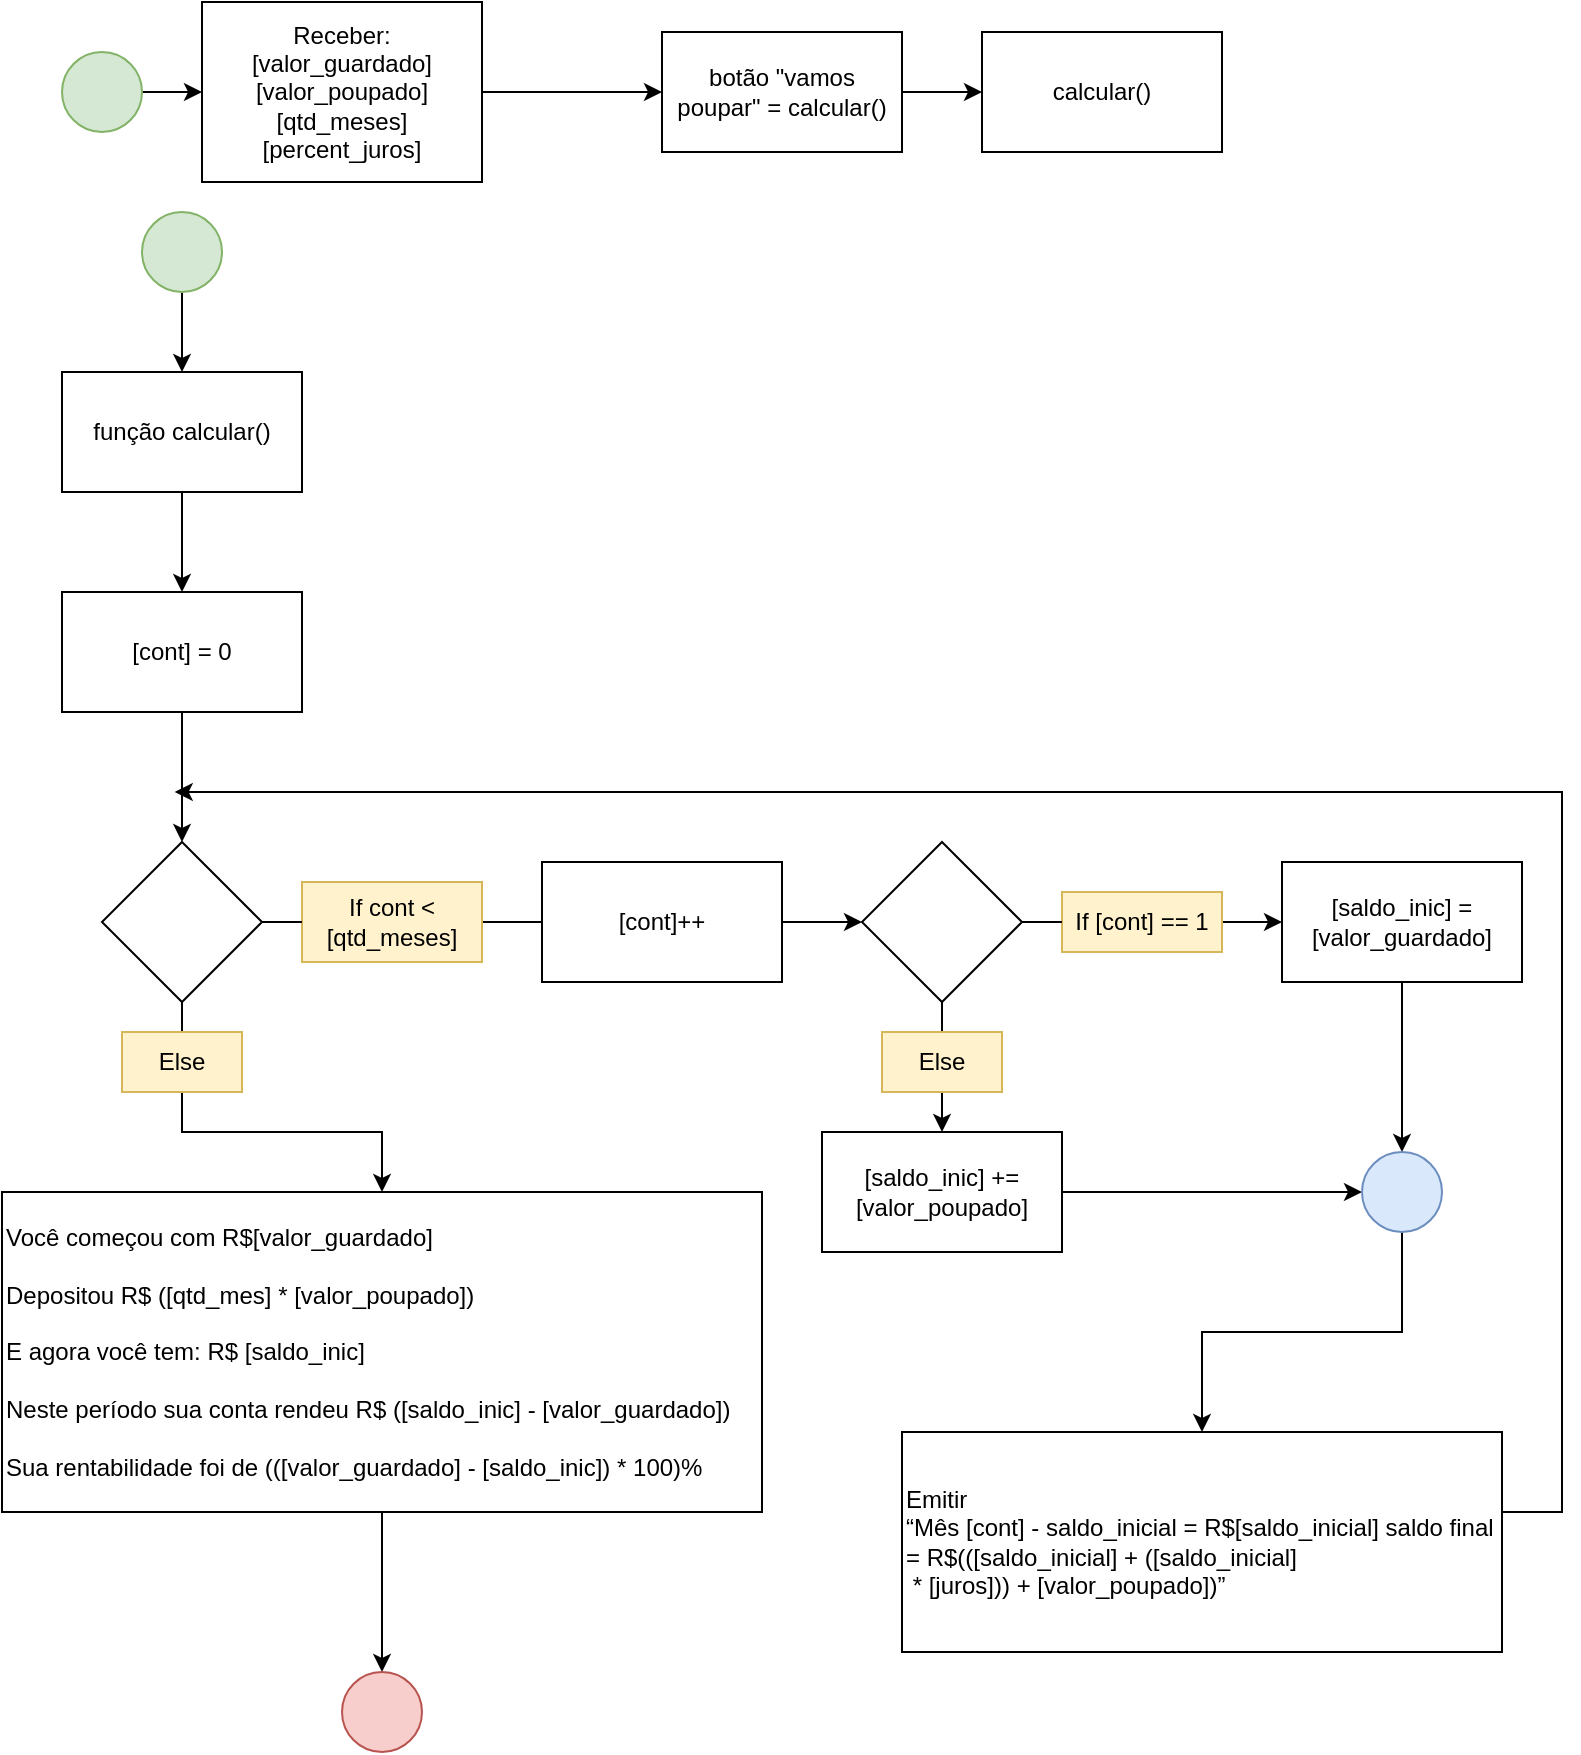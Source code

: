 <mxfile version="20.4.2" type="device"><diagram id="8QijscK_PRPNhOK7DP-N" name="Página-1"><mxGraphModel dx="744" dy="422" grid="1" gridSize="10" guides="1" tooltips="1" connect="1" arrows="1" fold="1" page="1" pageScale="1" pageWidth="827" pageHeight="1169" math="0" shadow="0"><root><mxCell id="0"/><mxCell id="1" parent="0"/><mxCell id="HTmrhJUxczRqYsQc9MUX-3" value="" style="edgeStyle=orthogonalEdgeStyle;rounded=0;orthogonalLoop=1;jettySize=auto;html=1;" parent="1" source="HTmrhJUxczRqYsQc9MUX-1" target="HTmrhJUxczRqYsQc9MUX-2" edge="1"><mxGeometry relative="1" as="geometry"/></mxCell><mxCell id="HTmrhJUxczRqYsQc9MUX-1" value="" style="ellipse;whiteSpace=wrap;html=1;aspect=fixed;fillColor=#d5e8d4;strokeColor=#82b366;" parent="1" vertex="1"><mxGeometry x="40" y="40" width="40" height="40" as="geometry"/></mxCell><mxCell id="HTmrhJUxczRqYsQc9MUX-5" value="" style="edgeStyle=orthogonalEdgeStyle;rounded=0;orthogonalLoop=1;jettySize=auto;html=1;" parent="1" source="HTmrhJUxczRqYsQc9MUX-2" target="HTmrhJUxczRqYsQc9MUX-4" edge="1"><mxGeometry relative="1" as="geometry"/></mxCell><mxCell id="HTmrhJUxczRqYsQc9MUX-2" value="Receber:&lt;br&gt;[valor_guardado]&lt;br&gt;[valor_poupado]&lt;br&gt;[qtd_meses]&lt;br&gt;[percent_juros]" style="whiteSpace=wrap;html=1;" parent="1" vertex="1"><mxGeometry x="110" y="15" width="140" height="90" as="geometry"/></mxCell><mxCell id="HTmrhJUxczRqYsQc9MUX-8" value="" style="edgeStyle=orthogonalEdgeStyle;rounded=0;orthogonalLoop=1;jettySize=auto;html=1;" parent="1" source="HTmrhJUxczRqYsQc9MUX-4" target="HTmrhJUxczRqYsQc9MUX-7" edge="1"><mxGeometry relative="1" as="geometry"/></mxCell><mxCell id="HTmrhJUxczRqYsQc9MUX-4" value="botão &quot;vamos poupar&quot;&amp;nbsp;= calcular()" style="whiteSpace=wrap;html=1;" parent="1" vertex="1"><mxGeometry x="340" y="30" width="120" height="60" as="geometry"/></mxCell><mxCell id="HTmrhJUxczRqYsQc9MUX-10" value="" style="edgeStyle=orthogonalEdgeStyle;rounded=0;orthogonalLoop=1;jettySize=auto;html=1;" parent="1" source="HTmrhJUxczRqYsQc9MUX-6" target="HTmrhJUxczRqYsQc9MUX-9" edge="1"><mxGeometry relative="1" as="geometry"/></mxCell><mxCell id="HTmrhJUxczRqYsQc9MUX-6" value="" style="ellipse;whiteSpace=wrap;html=1;aspect=fixed;fillColor=#d5e8d4;strokeColor=#82b366;" parent="1" vertex="1"><mxGeometry x="80" y="120" width="40" height="40" as="geometry"/></mxCell><mxCell id="HTmrhJUxczRqYsQc9MUX-7" value="calcular()" style="whiteSpace=wrap;html=1;" parent="1" vertex="1"><mxGeometry x="500" y="30" width="120" height="60" as="geometry"/></mxCell><mxCell id="HTmrhJUxczRqYsQc9MUX-16" value="" style="edgeStyle=orthogonalEdgeStyle;rounded=0;orthogonalLoop=1;jettySize=auto;html=1;" parent="1" source="HTmrhJUxczRqYsQc9MUX-9" target="HTmrhJUxczRqYsQc9MUX-15" edge="1"><mxGeometry relative="1" as="geometry"/></mxCell><mxCell id="HTmrhJUxczRqYsQc9MUX-9" value="função calcular()" style="whiteSpace=wrap;html=1;" parent="1" vertex="1"><mxGeometry x="40" y="200" width="120" height="60" as="geometry"/></mxCell><mxCell id="HTmrhJUxczRqYsQc9MUX-18" value="" style="edgeStyle=orthogonalEdgeStyle;rounded=0;orthogonalLoop=1;jettySize=auto;html=1;" parent="1" source="HTmrhJUxczRqYsQc9MUX-15" target="HTmrhJUxczRqYsQc9MUX-17" edge="1"><mxGeometry relative="1" as="geometry"/></mxCell><mxCell id="HTmrhJUxczRqYsQc9MUX-15" value="[cont] = 0" style="whiteSpace=wrap;html=1;" parent="1" vertex="1"><mxGeometry x="40" y="310" width="120" height="60" as="geometry"/></mxCell><mxCell id="HTmrhJUxczRqYsQc9MUX-24" style="edgeStyle=orthogonalEdgeStyle;rounded=0;orthogonalLoop=1;jettySize=auto;html=1;startArrow=none;" parent="1" source="HTmrhJUxczRqYsQc9MUX-21" edge="1"><mxGeometry relative="1" as="geometry"><mxPoint x="300" y="475" as="targetPoint"/></mxGeometry></mxCell><mxCell id="Xc-HVeYc7KhgqyCtwGnb-4" value="" style="edgeStyle=orthogonalEdgeStyle;rounded=0;orthogonalLoop=1;jettySize=auto;html=1;" edge="1" parent="1" source="HTmrhJUxczRqYsQc9MUX-17" target="Xc-HVeYc7KhgqyCtwGnb-3"><mxGeometry relative="1" as="geometry"><Array as="points"><mxPoint x="100" y="580"/><mxPoint x="200" y="580"/></Array></mxGeometry></mxCell><mxCell id="HTmrhJUxczRqYsQc9MUX-17" value="" style="rhombus;whiteSpace=wrap;html=1;" parent="1" vertex="1"><mxGeometry x="60" y="435" width="80" height="80" as="geometry"/></mxCell><mxCell id="Xc-HVeYc7KhgqyCtwGnb-2" style="edgeStyle=orthogonalEdgeStyle;rounded=0;orthogonalLoop=1;jettySize=auto;html=1;" edge="1" parent="1" source="HTmrhJUxczRqYsQc9MUX-19"><mxGeometry relative="1" as="geometry"><mxPoint x="96.364" y="410" as="targetPoint"/><Array as="points"><mxPoint x="790" y="770"/><mxPoint x="790" y="410"/></Array></mxGeometry></mxCell><mxCell id="HTmrhJUxczRqYsQc9MUX-19" value="Emitir&lt;br&gt;“Mês [cont] - saldo_inicial = R$[saldo_inicial] saldo final = R$(([saldo_inicial] + ([saldo_inicial]&lt;br&gt;&amp;nbsp;* [juros])) + [valor_poupado])”" style="whiteSpace=wrap;html=1;align=left;" parent="1" vertex="1"><mxGeometry x="460" y="730" width="300" height="110" as="geometry"/></mxCell><mxCell id="HTmrhJUxczRqYsQc9MUX-32" style="edgeStyle=orthogonalEdgeStyle;rounded=0;orthogonalLoop=1;jettySize=auto;html=1;entryX=0;entryY=0.5;entryDx=0;entryDy=0;startArrow=none;" parent="1" source="HTmrhJUxczRqYsQc9MUX-30" target="HTmrhJUxczRqYsQc9MUX-31" edge="1"><mxGeometry relative="1" as="geometry"/></mxCell><mxCell id="HTmrhJUxczRqYsQc9MUX-35" value="" style="edgeStyle=orthogonalEdgeStyle;rounded=0;orthogonalLoop=1;jettySize=auto;html=1;" parent="1" source="HTmrhJUxczRqYsQc9MUX-23" target="HTmrhJUxczRqYsQc9MUX-34" edge="1"><mxGeometry relative="1" as="geometry"/></mxCell><mxCell id="HTmrhJUxczRqYsQc9MUX-23" value="" style="rhombus;whiteSpace=wrap;html=1;" parent="1" vertex="1"><mxGeometry x="440" y="435" width="80" height="80" as="geometry"/></mxCell><mxCell id="HTmrhJUxczRqYsQc9MUX-21" value="If cont &amp;lt; [qtd_meses]" style="text;html=1;strokeColor=#d6b656;fillColor=#fff2cc;align=center;verticalAlign=middle;whiteSpace=wrap;rounded=0;" parent="1" vertex="1"><mxGeometry x="160" y="455" width="90" height="40" as="geometry"/></mxCell><mxCell id="HTmrhJUxczRqYsQc9MUX-25" value="" style="edgeStyle=orthogonalEdgeStyle;rounded=0;orthogonalLoop=1;jettySize=auto;html=1;endArrow=none;" parent="1" source="HTmrhJUxczRqYsQc9MUX-17" target="HTmrhJUxczRqYsQc9MUX-21" edge="1"><mxGeometry relative="1" as="geometry"><mxPoint x="430" y="475" as="targetPoint"/><mxPoint x="140" y="475" as="sourcePoint"/></mxGeometry></mxCell><mxCell id="HTmrhJUxczRqYsQc9MUX-28" style="edgeStyle=orthogonalEdgeStyle;rounded=0;orthogonalLoop=1;jettySize=auto;html=1;" parent="1" source="HTmrhJUxczRqYsQc9MUX-26" target="HTmrhJUxczRqYsQc9MUX-23" edge="1"><mxGeometry relative="1" as="geometry"/></mxCell><mxCell id="HTmrhJUxczRqYsQc9MUX-26" value="[cont]++" style="rounded=0;whiteSpace=wrap;html=1;" parent="1" vertex="1"><mxGeometry x="280" y="445" width="120" height="60" as="geometry"/></mxCell><mxCell id="HTmrhJUxczRqYsQc9MUX-38" style="edgeStyle=orthogonalEdgeStyle;rounded=0;orthogonalLoop=1;jettySize=auto;html=1;" parent="1" source="HTmrhJUxczRqYsQc9MUX-31" edge="1"><mxGeometry relative="1" as="geometry"><mxPoint x="710" y="590" as="targetPoint"/></mxGeometry></mxCell><mxCell id="HTmrhJUxczRqYsQc9MUX-31" value="[saldo_inic] = [valor_guardado]" style="rounded=0;whiteSpace=wrap;html=1;" parent="1" vertex="1"><mxGeometry x="650" y="445" width="120" height="60" as="geometry"/></mxCell><mxCell id="HTmrhJUxczRqYsQc9MUX-30" value="If [cont] == 1" style="text;html=1;strokeColor=#d6b656;fillColor=#fff2cc;align=center;verticalAlign=middle;whiteSpace=wrap;rounded=0;" parent="1" vertex="1"><mxGeometry x="540" y="460" width="80" height="30" as="geometry"/></mxCell><mxCell id="HTmrhJUxczRqYsQc9MUX-33" value="" style="edgeStyle=orthogonalEdgeStyle;rounded=0;orthogonalLoop=1;jettySize=auto;html=1;entryX=0;entryY=0.5;entryDx=0;entryDy=0;endArrow=none;" parent="1" source="HTmrhJUxczRqYsQc9MUX-23" target="HTmrhJUxczRqYsQc9MUX-30" edge="1"><mxGeometry relative="1" as="geometry"><mxPoint x="520" y="475" as="sourcePoint"/><mxPoint x="670" y="475" as="targetPoint"/></mxGeometry></mxCell><mxCell id="HTmrhJUxczRqYsQc9MUX-37" style="edgeStyle=orthogonalEdgeStyle;rounded=0;orthogonalLoop=1;jettySize=auto;html=1;" parent="1" source="HTmrhJUxczRqYsQc9MUX-34" target="HTmrhJUxczRqYsQc9MUX-39" edge="1"><mxGeometry relative="1" as="geometry"><mxPoint x="690" y="610" as="targetPoint"/></mxGeometry></mxCell><mxCell id="HTmrhJUxczRqYsQc9MUX-34" value="[saldo_inic] += [valor_poupado]" style="whiteSpace=wrap;html=1;" parent="1" vertex="1"><mxGeometry x="420" y="580" width="120" height="60" as="geometry"/></mxCell><mxCell id="HTmrhJUxczRqYsQc9MUX-36" value="Else" style="text;html=1;strokeColor=#d6b656;fillColor=#fff2cc;align=center;verticalAlign=middle;whiteSpace=wrap;rounded=0;" parent="1" vertex="1"><mxGeometry x="450" y="530" width="60" height="30" as="geometry"/></mxCell><mxCell id="Xc-HVeYc7KhgqyCtwGnb-1" style="edgeStyle=orthogonalEdgeStyle;rounded=0;orthogonalLoop=1;jettySize=auto;html=1;" edge="1" parent="1" source="HTmrhJUxczRqYsQc9MUX-39" target="HTmrhJUxczRqYsQc9MUX-19"><mxGeometry relative="1" as="geometry"/></mxCell><mxCell id="HTmrhJUxczRqYsQc9MUX-39" value="" style="ellipse;whiteSpace=wrap;html=1;aspect=fixed;fillColor=#dae8fc;strokeColor=#6c8ebf;" parent="1" vertex="1"><mxGeometry x="690" y="590" width="40" height="40" as="geometry"/></mxCell><mxCell id="Xc-HVeYc7KhgqyCtwGnb-7" value="" style="edgeStyle=orthogonalEdgeStyle;rounded=0;orthogonalLoop=1;jettySize=auto;html=1;" edge="1" parent="1" source="Xc-HVeYc7KhgqyCtwGnb-3" target="Xc-HVeYc7KhgqyCtwGnb-6"><mxGeometry relative="1" as="geometry"/></mxCell><mxCell id="Xc-HVeYc7KhgqyCtwGnb-3" value="Você começou com R$[valor_guardado]&lt;br&gt;&lt;br&gt; Depositou R$ ([qtd_mes] * [valor_poupado])&lt;br&gt;&lt;br&gt; E agora você tem: R$ [saldo_inic]&lt;br&gt;&lt;br&gt; Neste período sua conta rendeu R$ ([saldo_inic] - [valor_guardado])&lt;br&gt;&lt;br&gt; Sua rentabilidade foi de (([valor_guardado] - [saldo_inic]) * 100)%" style="whiteSpace=wrap;html=1;align=left;" vertex="1" parent="1"><mxGeometry x="10" y="610" width="380" height="160" as="geometry"/></mxCell><mxCell id="Xc-HVeYc7KhgqyCtwGnb-5" value="Else" style="text;html=1;strokeColor=#d6b656;fillColor=#fff2cc;align=center;verticalAlign=middle;whiteSpace=wrap;rounded=0;" vertex="1" parent="1"><mxGeometry x="70" y="530" width="60" height="30" as="geometry"/></mxCell><mxCell id="Xc-HVeYc7KhgqyCtwGnb-6" value="" style="ellipse;whiteSpace=wrap;html=1;align=left;fillColor=#f8cecc;strokeColor=#b85450;" vertex="1" parent="1"><mxGeometry x="180" y="850" width="40" height="40" as="geometry"/></mxCell></root></mxGraphModel></diagram></mxfile>